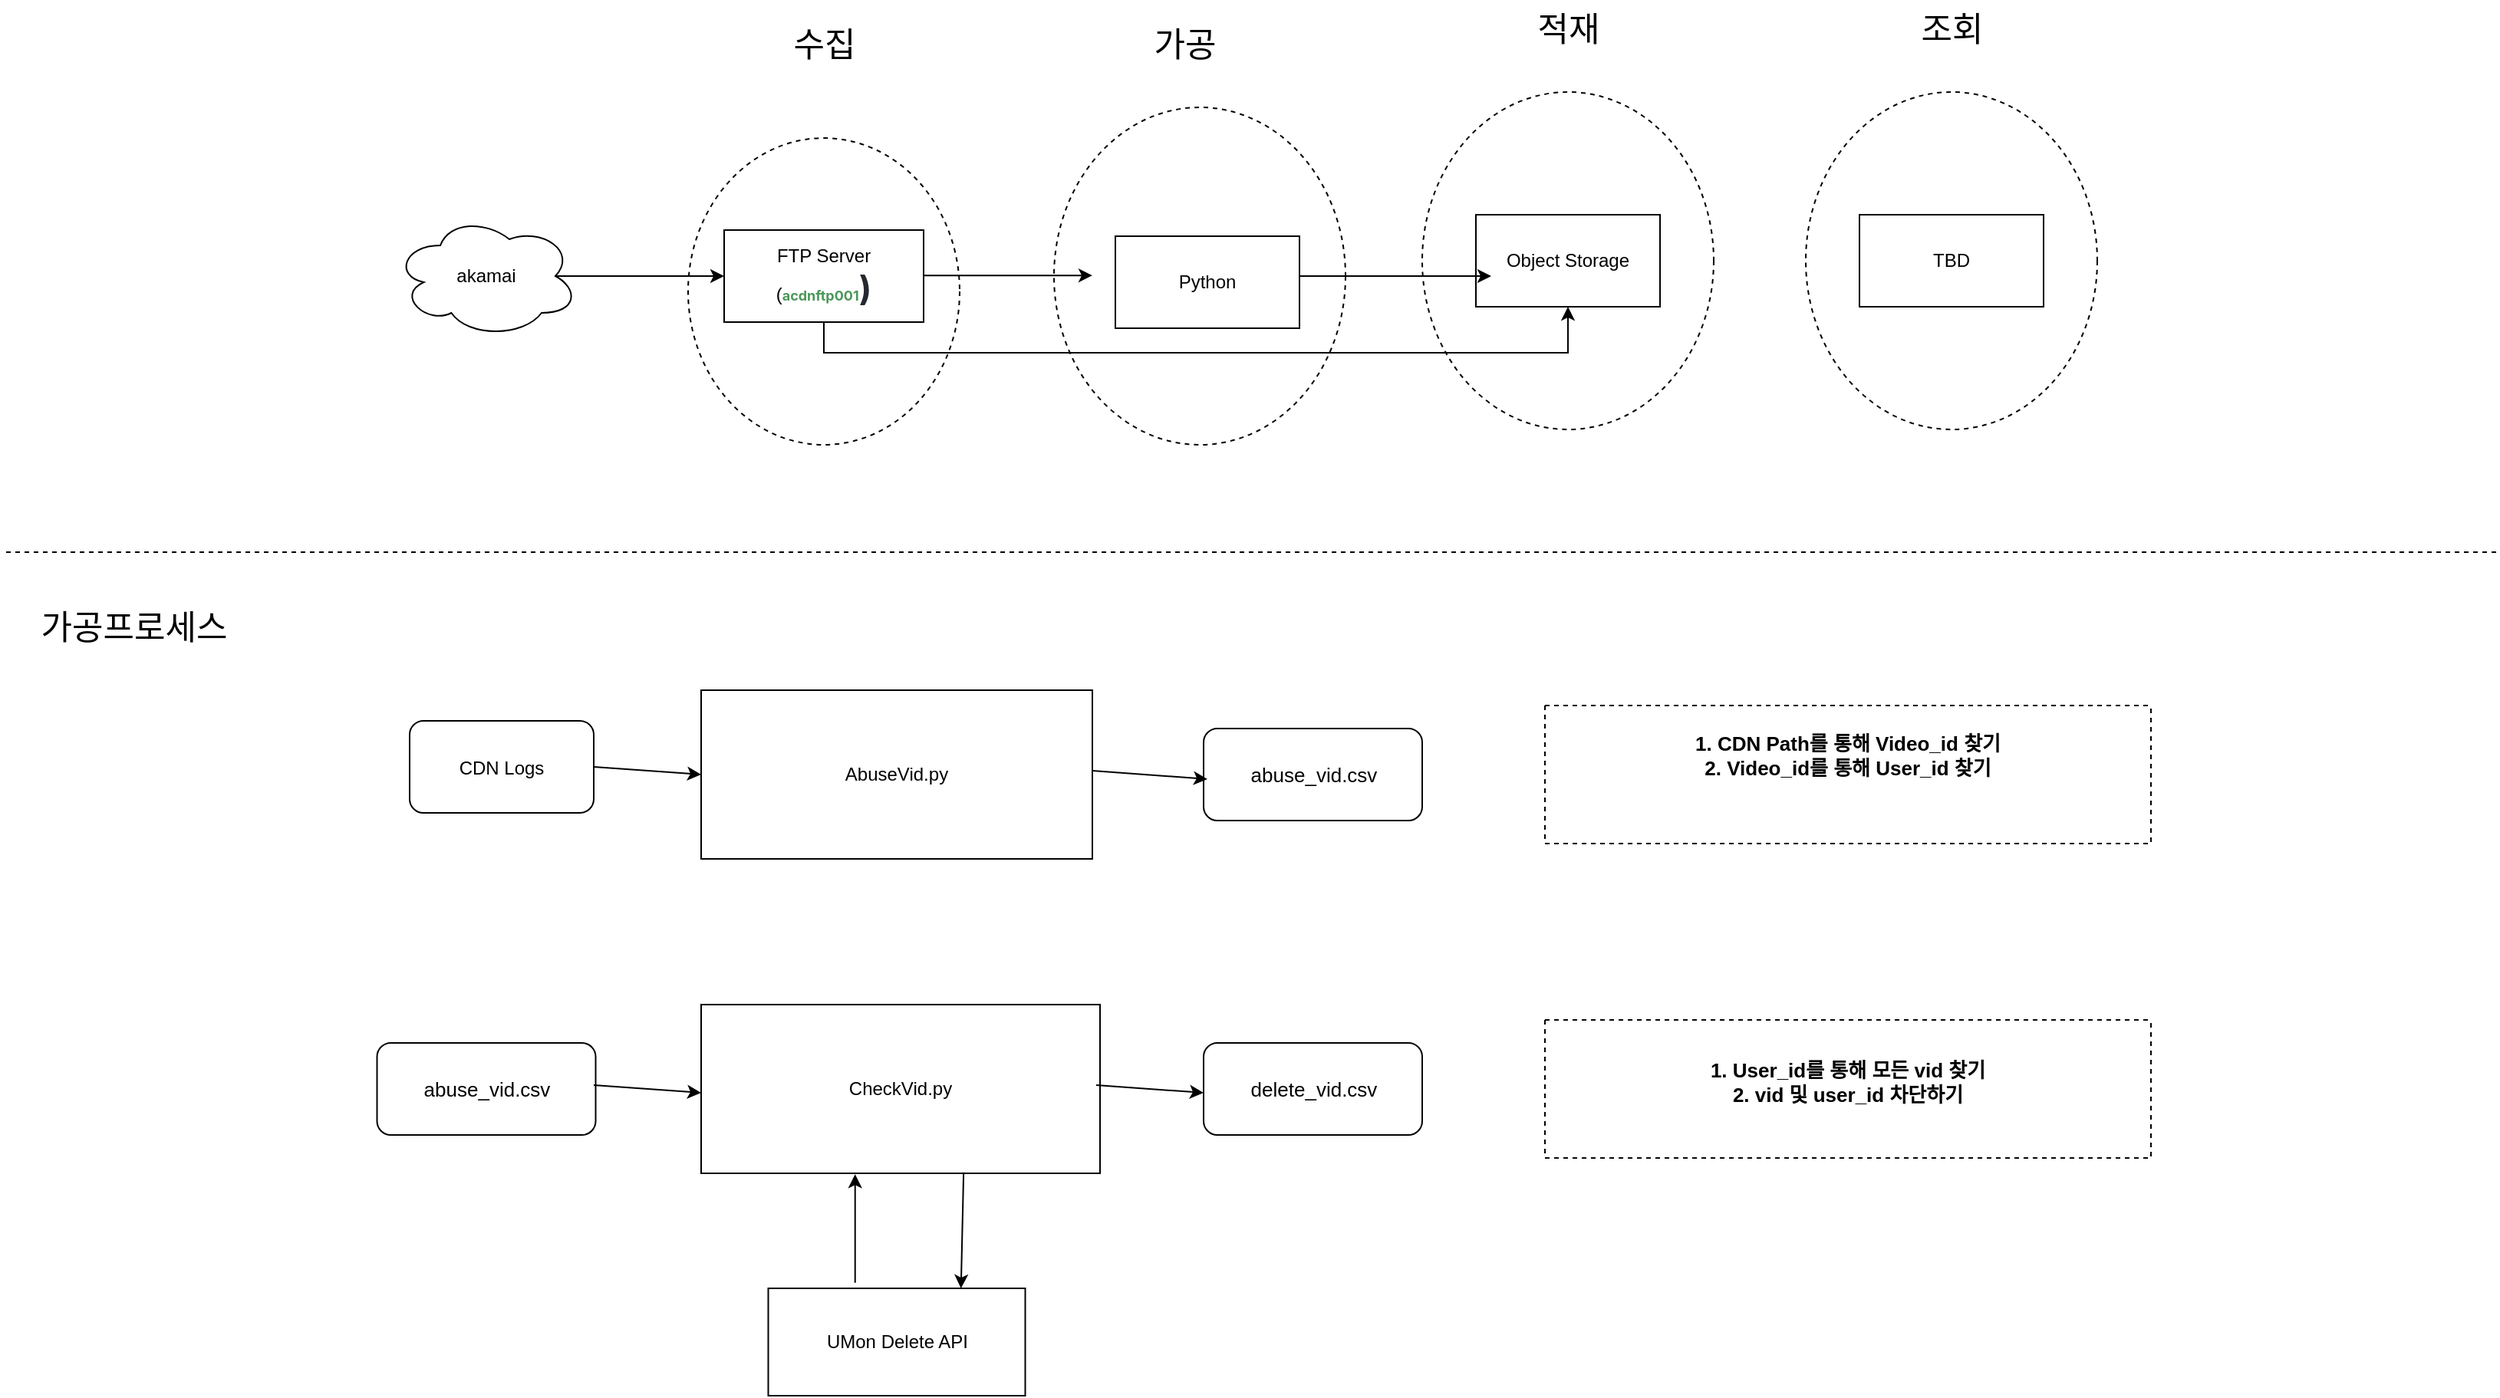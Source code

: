 <mxfile version="20.6.0" type="github"><diagram id="02rL1zvzQSaPiT-v1s-N" name="페이지-1"><mxGraphModel dx="1016" dy="650" grid="1" gridSize="10" guides="1" tooltips="1" connect="1" arrows="1" fold="1" page="1" pageScale="1" pageWidth="827" pageHeight="1169" math="0" shadow="0"><root><mxCell id="0"/><mxCell id="1" parent="0"/><mxCell id="lHBofT9Xxs7Trdr80c8w-31" value="" style="edgeStyle=orthogonalEdgeStyle;rounded=0;orthogonalLoop=1;jettySize=auto;html=1;fontSize=22;exitX=0.875;exitY=0.5;exitDx=0;exitDy=0;exitPerimeter=0;" edge="1" parent="1" source="lHBofT9Xxs7Trdr80c8w-6" target="lHBofT9Xxs7Trdr80c8w-2"><mxGeometry relative="1" as="geometry"/></mxCell><mxCell id="lHBofT9Xxs7Trdr80c8w-21" value="" style="ellipse;whiteSpace=wrap;html=1;fillColor=none;dashed=1;" vertex="1" parent="1"><mxGeometry x="690" y="230" width="190" height="220" as="geometry"/></mxCell><mxCell id="lHBofT9Xxs7Trdr80c8w-14" value="" style="ellipse;whiteSpace=wrap;html=1;fillColor=none;dashed=1;" vertex="1" parent="1"><mxGeometry x="451.5" y="250" width="177" height="200" as="geometry"/></mxCell><mxCell id="lHBofT9Xxs7Trdr80c8w-2" value="FTP Server&lt;br&gt;(&lt;strong style=&quot;font-size: 22px; color: rgb(36, 41, 47); font-family: -apple-system, &amp;quot;system-ui&amp;quot;, &amp;quot;Segoe UI&amp;quot;, Roboto, Oxygen, Ubuntu, &amp;quot;Fira Sans&amp;quot;, &amp;quot;Droid Sans&amp;quot;, &amp;quot;Helvetica Neue&amp;quot;, sans-serif; background-color: rgb(255, 255, 255);&quot;&gt;&lt;a style=&quot;color: rgb(75, 151, 89); text-decoration: var(--aui-link-decoration);&quot; rel=&quot;nofollow&quot; class=&quot;external-link&quot; href=&quot;https://ntree.navercorp.com/public/cmdb/ci-view.html?host=acdnftp001.nmv&quot;&gt;&lt;font style=&quot;font-size: 9px;&quot;&gt;acdnftp001&lt;/font&gt;&lt;/a&gt;)&lt;/strong&gt;" style="rounded=0;whiteSpace=wrap;html=1;" vertex="1" parent="1"><mxGeometry x="475" y="310" width="130" height="60" as="geometry"/></mxCell><mxCell id="lHBofT9Xxs7Trdr80c8w-6" value="akamai" style="ellipse;shape=cloud;whiteSpace=wrap;html=1;" vertex="1" parent="1"><mxGeometry x="260" y="300" width="120" height="80" as="geometry"/></mxCell><mxCell id="lHBofT9Xxs7Trdr80c8w-12" value="Python&lt;br&gt;&lt;strong style=&quot;font-size: 22px; color: rgb(36, 41, 47); font-family: -apple-system, &amp;quot;system-ui&amp;quot;, &amp;quot;Segoe UI&amp;quot;, Roboto, Oxygen, Ubuntu, &amp;quot;Fira Sans&amp;quot;, &amp;quot;Droid Sans&amp;quot;, &amp;quot;Helvetica Neue&amp;quot;, sans-serif; background-color: rgb(255, 255, 255);&quot;&gt;&lt;/strong&gt;" style="rounded=0;whiteSpace=wrap;html=1;" vertex="1" parent="1"><mxGeometry x="730" y="314" width="120" height="60" as="geometry"/></mxCell><mxCell id="lHBofT9Xxs7Trdr80c8w-13" value="&lt;font style=&quot;font-size: 22px;&quot;&gt;수집&lt;/font&gt;" style="text;html=1;align=center;verticalAlign=middle;resizable=0;points=[];autosize=1;strokeColor=none;fillColor=none;" vertex="1" parent="1"><mxGeometry x="510" y="170" width="60" height="40" as="geometry"/></mxCell><mxCell id="lHBofT9Xxs7Trdr80c8w-20" value="&lt;span style=&quot;font-size: 22px;&quot;&gt;가공&lt;/span&gt;" style="text;html=1;align=center;verticalAlign=middle;resizable=0;points=[];autosize=1;strokeColor=none;fillColor=none;" vertex="1" parent="1"><mxGeometry x="745" y="170" width="60" height="40" as="geometry"/></mxCell><mxCell id="lHBofT9Xxs7Trdr80c8w-27" value="" style="ellipse;whiteSpace=wrap;html=1;fillColor=none;dashed=1;" vertex="1" parent="1"><mxGeometry x="930" y="220" width="190" height="220" as="geometry"/></mxCell><mxCell id="lHBofT9Xxs7Trdr80c8w-28" value="&lt;span style=&quot;font-size: 22px;&quot;&gt;적재&lt;/span&gt;" style="text;html=1;align=center;verticalAlign=middle;resizable=0;points=[];autosize=1;strokeColor=none;fillColor=none;" vertex="1" parent="1"><mxGeometry x="995" y="160" width="60" height="40" as="geometry"/></mxCell><mxCell id="lHBofT9Xxs7Trdr80c8w-29" value="" style="ellipse;whiteSpace=wrap;html=1;fillColor=none;dashed=1;" vertex="1" parent="1"><mxGeometry x="1180" y="220" width="190" height="220" as="geometry"/></mxCell><mxCell id="lHBofT9Xxs7Trdr80c8w-30" value="&lt;span style=&quot;font-size: 22px;&quot;&gt;조회&lt;/span&gt;" style="text;html=1;align=center;verticalAlign=middle;resizable=0;points=[];autosize=1;strokeColor=none;fillColor=none;" vertex="1" parent="1"><mxGeometry x="1245" y="160" width="60" height="40" as="geometry"/></mxCell><mxCell id="lHBofT9Xxs7Trdr80c8w-32" value="" style="edgeStyle=orthogonalEdgeStyle;rounded=0;orthogonalLoop=1;jettySize=auto;html=1;fontSize=22;exitX=0.5;exitY=1;exitDx=0;exitDy=0;entryX=0.5;entryY=1;entryDx=0;entryDy=0;" edge="1" parent="1" source="lHBofT9Xxs7Trdr80c8w-2" target="lHBofT9Xxs7Trdr80c8w-33"><mxGeometry relative="1" as="geometry"><mxPoint x="605" y="450" as="sourcePoint"/><mxPoint x="730" y="450" as="targetPoint"/></mxGeometry></mxCell><mxCell id="lHBofT9Xxs7Trdr80c8w-33" value="Object Storage" style="rounded=0;whiteSpace=wrap;html=1;" vertex="1" parent="1"><mxGeometry x="965" y="300" width="120" height="60" as="geometry"/></mxCell><mxCell id="lHBofT9Xxs7Trdr80c8w-34" value="" style="edgeStyle=orthogonalEdgeStyle;rounded=0;orthogonalLoop=1;jettySize=auto;html=1;fontSize=22;exitX=1;exitY=0.5;exitDx=0;exitDy=0;" edge="1" parent="1"><mxGeometry relative="1" as="geometry"><mxPoint x="850" y="340" as="sourcePoint"/><mxPoint x="975" y="340" as="targetPoint"/></mxGeometry></mxCell><mxCell id="lHBofT9Xxs7Trdr80c8w-35" value="TBD" style="rounded=0;whiteSpace=wrap;html=1;" vertex="1" parent="1"><mxGeometry x="1215" y="300" width="120" height="60" as="geometry"/></mxCell><mxCell id="lHBofT9Xxs7Trdr80c8w-44" value="" style="endArrow=none;dashed=1;html=1;rounded=0;fontSize=9;" edge="1" parent="1"><mxGeometry width="50" height="50" relative="1" as="geometry"><mxPoint x="1630" y="520" as="sourcePoint"/><mxPoint x="4" y="520" as="targetPoint"/></mxGeometry></mxCell><mxCell id="lHBofT9Xxs7Trdr80c8w-46" value="AbuseVid.py" style="rounded=0;whiteSpace=wrap;html=1;" vertex="1" parent="1"><mxGeometry x="460" y="610" width="255" height="110" as="geometry"/></mxCell><mxCell id="lHBofT9Xxs7Trdr80c8w-47" value="CheckVid.py" style="rounded=0;whiteSpace=wrap;html=1;" vertex="1" parent="1"><mxGeometry x="460" y="815" width="260" height="110" as="geometry"/></mxCell><mxCell id="lHBofT9Xxs7Trdr80c8w-49" value="abuse_vid.csv" style="rounded=1;whiteSpace=wrap;html=1;fontSize=13;fillColor=none;" vertex="1" parent="1"><mxGeometry x="787.5" y="635" width="142.5" height="60" as="geometry"/></mxCell><mxCell id="lHBofT9Xxs7Trdr80c8w-50" value="&lt;span style=&quot;font-size: 12px;&quot;&gt;CDN Logs&lt;/span&gt;" style="rounded=1;whiteSpace=wrap;html=1;fontSize=13;fillColor=none;" vertex="1" parent="1"><mxGeometry x="270" y="630" width="120" height="60" as="geometry"/></mxCell><mxCell id="lHBofT9Xxs7Trdr80c8w-51" value="abuse_vid.csv" style="rounded=1;whiteSpace=wrap;html=1;fontSize=13;fillColor=none;" vertex="1" parent="1"><mxGeometry x="248.75" y="840" width="142.5" height="60" as="geometry"/></mxCell><mxCell id="lHBofT9Xxs7Trdr80c8w-52" value="delete_vid.csv" style="rounded=1;whiteSpace=wrap;html=1;fontSize=13;fillColor=none;" vertex="1" parent="1"><mxGeometry x="787.5" y="840" width="142.5" height="60" as="geometry"/></mxCell><mxCell id="lHBofT9Xxs7Trdr80c8w-54" value="UMon Delete API" style="rounded=0;whiteSpace=wrap;html=1;" vertex="1" parent="1"><mxGeometry x="503.75" y="1000" width="167.5" height="70" as="geometry"/></mxCell><mxCell id="lHBofT9Xxs7Trdr80c8w-55" value="" style="edgeStyle=orthogonalEdgeStyle;rounded=0;orthogonalLoop=1;jettySize=auto;html=1;fontSize=22;exitX=0.875;exitY=0.5;exitDx=0;exitDy=0;exitPerimeter=0;" edge="1" parent="1"><mxGeometry relative="1" as="geometry"><mxPoint x="605" y="339.58" as="sourcePoint"/><mxPoint x="715" y="339.58" as="targetPoint"/></mxGeometry></mxCell><mxCell id="lHBofT9Xxs7Trdr80c8w-57" value="" style="endArrow=classic;html=1;rounded=0;fontSize=13;exitX=0.338;exitY=-0.052;exitDx=0;exitDy=0;exitPerimeter=0;entryX=0.386;entryY=1.006;entryDx=0;entryDy=0;entryPerimeter=0;" edge="1" parent="1" source="lHBofT9Xxs7Trdr80c8w-54" target="lHBofT9Xxs7Trdr80c8w-47"><mxGeometry width="50" height="50" relative="1" as="geometry"><mxPoint x="578.5" y="975" as="sourcePoint"/><mxPoint x="628.5" y="925" as="targetPoint"/></mxGeometry></mxCell><mxCell id="lHBofT9Xxs7Trdr80c8w-58" value="" style="endArrow=classic;html=1;rounded=0;fontSize=13;exitX=0.658;exitY=0.994;exitDx=0;exitDy=0;exitPerimeter=0;entryX=0.75;entryY=0;entryDx=0;entryDy=0;" edge="1" parent="1" source="lHBofT9Xxs7Trdr80c8w-47" target="lHBofT9Xxs7Trdr80c8w-54"><mxGeometry width="50" height="50" relative="1" as="geometry"><mxPoint x="390" y="1100" as="sourcePoint"/><mxPoint x="440" y="1050" as="targetPoint"/></mxGeometry></mxCell><mxCell id="lHBofT9Xxs7Trdr80c8w-59" value="&lt;span style=&quot;font-size: 22px;&quot;&gt;가공프로세스&lt;/span&gt;" style="text;html=1;align=center;verticalAlign=middle;resizable=0;points=[];autosize=1;strokeColor=none;fillColor=none;" vertex="1" parent="1"><mxGeometry x="20" y="550" width="140" height="40" as="geometry"/></mxCell><mxCell id="lHBofT9Xxs7Trdr80c8w-61" value="" style="endArrow=classic;html=1;rounded=0;fontSize=13;exitX=1;exitY=0.5;exitDx=0;exitDy=0;" edge="1" parent="1" source="lHBofT9Xxs7Trdr80c8w-50"><mxGeometry width="50" height="50" relative="1" as="geometry"><mxPoint x="570.365" y="1006.36" as="sourcePoint"/><mxPoint x="460" y="665" as="targetPoint"/></mxGeometry></mxCell><mxCell id="lHBofT9Xxs7Trdr80c8w-62" value="" style="endArrow=classic;html=1;rounded=0;fontSize=13;exitX=1;exitY=0.5;exitDx=0;exitDy=0;" edge="1" parent="1"><mxGeometry width="50" height="50" relative="1" as="geometry"><mxPoint x="715" y="662.5" as="sourcePoint"/><mxPoint x="790" y="668" as="targetPoint"/></mxGeometry></mxCell><mxCell id="lHBofT9Xxs7Trdr80c8w-64" value="" style="endArrow=classic;html=1;rounded=0;fontSize=13;exitX=1;exitY=0.5;exitDx=0;exitDy=0;" edge="1" parent="1"><mxGeometry width="50" height="50" relative="1" as="geometry"><mxPoint x="390" y="867.5" as="sourcePoint"/><mxPoint x="460" y="872.5" as="targetPoint"/></mxGeometry></mxCell><mxCell id="lHBofT9Xxs7Trdr80c8w-65" value="" style="endArrow=classic;html=1;rounded=0;fontSize=13;exitX=1;exitY=0.5;exitDx=0;exitDy=0;" edge="1" parent="1"><mxGeometry width="50" height="50" relative="1" as="geometry"><mxPoint x="717.5" y="867.5" as="sourcePoint"/><mxPoint x="787.5" y="872.5" as="targetPoint"/></mxGeometry></mxCell><mxCell id="lHBofT9Xxs7Trdr80c8w-66" value="&#10;&#10;&#10;&#10;1. CDN Path를 통해 Video_id 찾기&#10;2. Video_id를 통해 User_id 찾기" style="swimlane;startSize=0;fontSize=13;fillColor=none;dashed=1;" vertex="1" parent="1"><mxGeometry x="1010" y="620" width="395" height="90" as="geometry"/></mxCell><mxCell id="lHBofT9Xxs7Trdr80c8w-67" value="&#10;&#10;&#10;&#10;&#10;1. User_id를 통해 모든 vid 찾기&#10;2. vid 및 user_id 차단하기" style="swimlane;startSize=0;fontSize=13;fillColor=none;dashed=1;" vertex="1" parent="1"><mxGeometry x="1010" y="825" width="395" height="90" as="geometry"/></mxCell></root></mxGraphModel></diagram></mxfile>